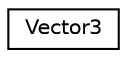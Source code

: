digraph "Graphical Class Hierarchy"
{
  edge [fontname="Helvetica",fontsize="10",labelfontname="Helvetica",labelfontsize="10"];
  node [fontname="Helvetica",fontsize="10",shape=record];
  rankdir="LR";
  Node1 [label="Vector3",height=0.2,width=0.4,color="black", fillcolor="white", style="filled",URL="$classVector3.html",tooltip="A three dimensional vector. "];
}
